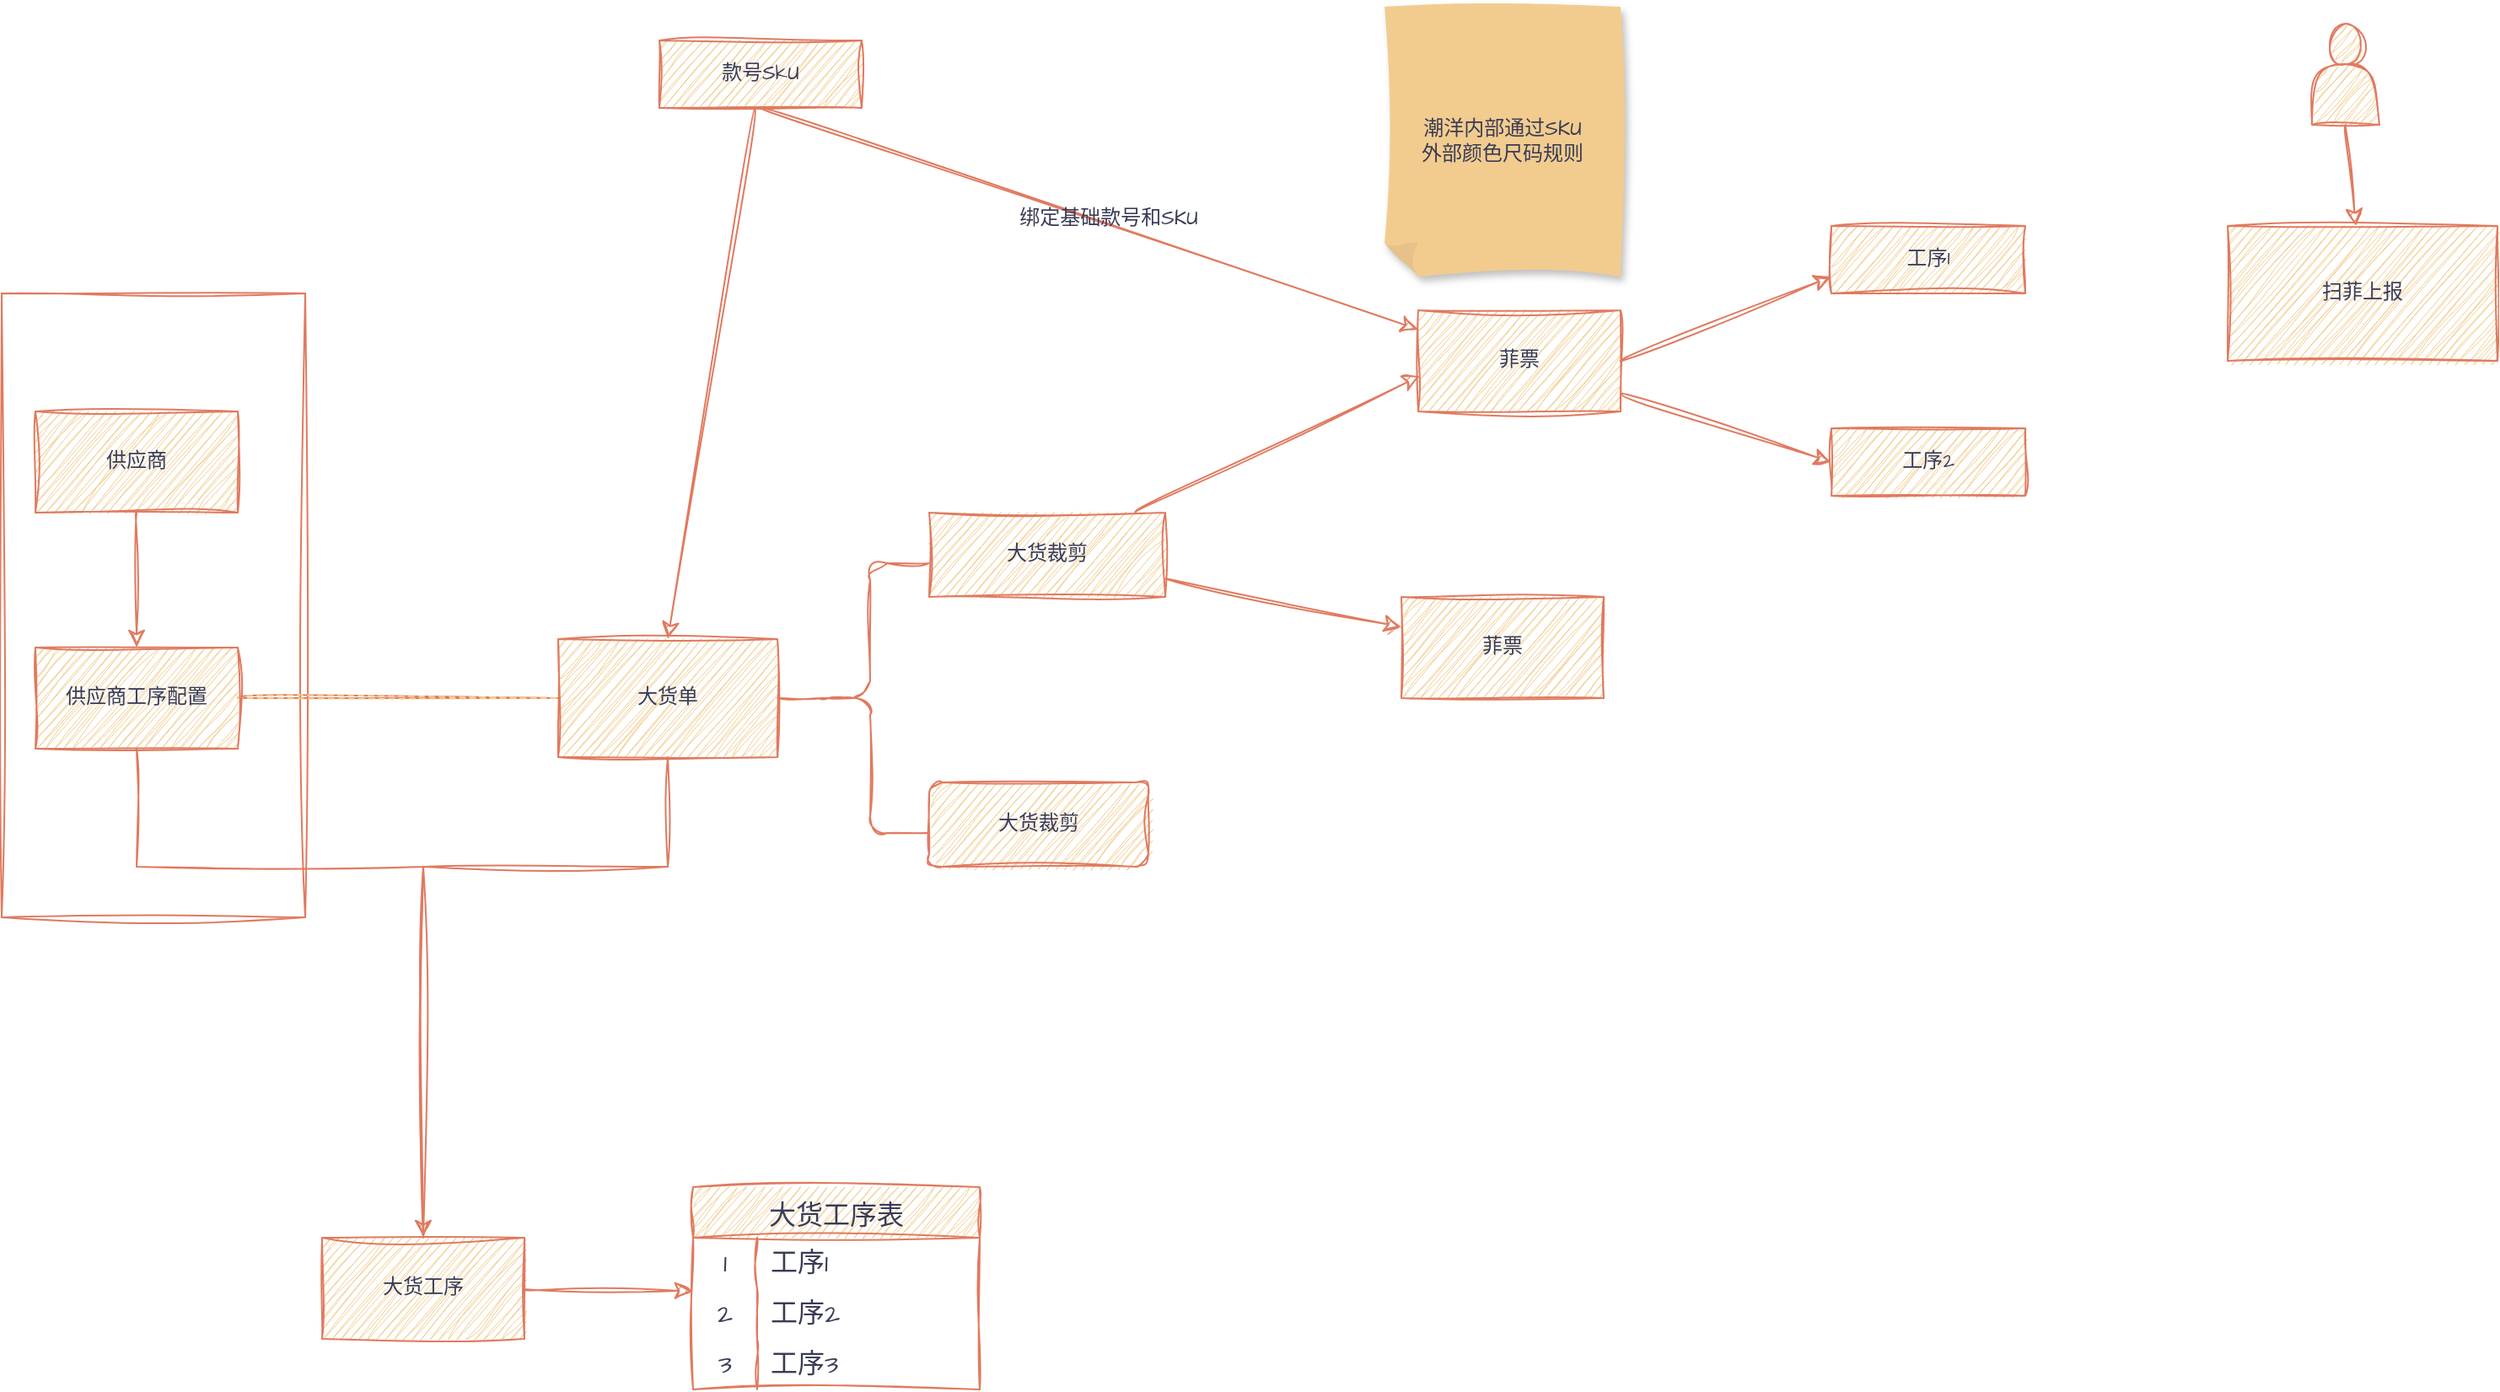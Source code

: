 <mxfile version="27.2.0">
  <diagram name="第 1 页" id="W9jlXEuaU4t_uOBNAHtk">
    <mxGraphModel dx="2466" dy="2002" grid="1" gridSize="10" guides="1" tooltips="1" connect="1" arrows="1" fold="1" page="0" pageScale="1" pageWidth="850" pageHeight="1100" background="none" math="0" shadow="0" adaptiveColors="simple">
      <root>
        <mxCell id="0" />
        <mxCell id="1" parent="0" />
        <mxCell id="cmWE11bbGO-BxmX4DhXF-85" value="" style="shape=table;startSize=0;container=1;collapsible=0;childLayout=tableLayout;sketch=1;hachureGap=4;jiggle=2;curveFitting=1;strokeColor=#E07A5F;fontFamily=Architects Daughter;fontSource=https%3A%2F%2Ffonts.googleapis.com%2Fcss%3Ffamily%3DArchitects%2BDaughter;fontColor=#393C56;fillColor=none;labelBackgroundColor=none;" parent="1" vertex="1">
          <mxGeometry x="-90" y="-500" width="180" height="370" as="geometry" />
        </mxCell>
        <mxCell id="cmWE11bbGO-BxmX4DhXF-86" value="" style="shape=tableRow;horizontal=0;startSize=0;swimlaneHead=0;swimlaneBody=0;strokeColor=#E07A5F;top=0;left=0;bottom=0;right=0;collapsible=0;dropTarget=0;fillColor=none;points=[[0,0.5],[1,0.5]];portConstraint=eastwest;sketch=1;hachureGap=4;jiggle=2;curveFitting=1;fontFamily=Architects Daughter;fontSource=https%3A%2F%2Ffonts.googleapis.com%2Fcss%3Ffamily%3DArchitects%2BDaughter;fontColor=#393C56;labelBackgroundColor=none;" parent="cmWE11bbGO-BxmX4DhXF-85" vertex="1">
          <mxGeometry width="180" height="370" as="geometry" />
        </mxCell>
        <mxCell id="cmWE11bbGO-BxmX4DhXF-87" value="" style="shape=partialRectangle;html=1;whiteSpace=wrap;connectable=0;strokeColor=#E07A5F;overflow=hidden;fillColor=none;top=0;left=0;bottom=0;right=0;pointerEvents=1;sketch=1;hachureGap=4;jiggle=2;curveFitting=1;fontFamily=Architects Daughter;fontSource=https%3A%2F%2Ffonts.googleapis.com%2Fcss%3Ffamily%3DArchitects%2BDaughter;fontColor=#393C56;labelBackgroundColor=none;" parent="cmWE11bbGO-BxmX4DhXF-86" vertex="1">
          <mxGeometry width="180" height="370" as="geometry">
            <mxRectangle width="180" height="370" as="alternateBounds" />
          </mxGeometry>
        </mxCell>
        <mxCell id="cmWE11bbGO-BxmX4DhXF-44" style="edgeStyle=none;curved=1;rounded=0;sketch=1;hachureGap=4;jiggle=2;curveFitting=1;orthogonalLoop=1;jettySize=auto;html=1;exitX=1;exitY=0.5;exitDx=0;exitDy=0;entryX=0;entryY=0.5;entryDx=0;entryDy=0;strokeColor=#E07A5F;fontFamily=Architects Daughter;fontSource=https%3A%2F%2Ffonts.googleapis.com%2Fcss%3Ffamily%3DArchitects%2BDaughter;fontSize=12;fontColor=default;fillColor=#F2CC8F;shape=wire;endArrow=none;endFill=0;dashed=1;shadow=0;flowAnimation=0;labelBackgroundColor=none;" parent="1" source="cmWE11bbGO-BxmX4DhXF-13" target="cmWE11bbGO-BxmX4DhXF-16" edge="1">
          <mxGeometry relative="1" as="geometry" />
        </mxCell>
        <mxCell id="cmWE11bbGO-BxmX4DhXF-50" style="edgeStyle=orthogonalEdgeStyle;rounded=0;sketch=1;hachureGap=4;jiggle=2;curveFitting=1;orthogonalLoop=1;jettySize=auto;html=1;exitX=0.5;exitY=1;exitDx=0;exitDy=0;strokeColor=#E07A5F;fontFamily=Architects Daughter;fontSource=https%3A%2F%2Ffonts.googleapis.com%2Fcss%3Ffamily%3DArchitects%2BDaughter;fontSize=12;fontColor=default;startSize=8;endSize=8;fillColor=#F2CC8F;entryX=0.5;entryY=0;entryDx=0;entryDy=0;labelBackgroundColor=none;" parent="1" source="cmWE11bbGO-BxmX4DhXF-13" target="cmWE11bbGO-BxmX4DhXF-17" edge="1">
          <mxGeometry relative="1" as="geometry">
            <mxPoint x="160" y="50" as="targetPoint" />
            <Array as="points">
              <mxPoint x="-10" y="-160" />
              <mxPoint x="160" y="-160" />
            </Array>
          </mxGeometry>
        </mxCell>
        <mxCell id="cmWE11bbGO-BxmX4DhXF-13" value="供应商工序配置" style="whiteSpace=wrap;html=1;sketch=1;hachureGap=4;jiggle=2;curveFitting=1;strokeColor=#E07A5F;fontFamily=Architects Daughter;fontSource=https%3A%2F%2Ffonts.googleapis.com%2Fcss%3Ffamily%3DArchitects%2BDaughter;fontColor=#393C56;fillColor=#F2CC8F;labelBackgroundColor=none;" parent="1" vertex="1">
          <mxGeometry x="-70" y="-290" width="120" height="60" as="geometry" />
        </mxCell>
        <mxCell id="cmWE11bbGO-BxmX4DhXF-15" style="edgeStyle=none;curved=1;rounded=0;sketch=1;hachureGap=4;jiggle=2;curveFitting=1;orthogonalLoop=1;jettySize=auto;html=1;entryX=0.5;entryY=0;entryDx=0;entryDy=0;strokeColor=#E07A5F;fontFamily=Architects Daughter;fontSource=https%3A%2F%2Ffonts.googleapis.com%2Fcss%3Ffamily%3DArchitects%2BDaughter;fontSize=12;fontColor=default;startSize=8;endSize=8;fillColor=#F2CC8F;labelBackgroundColor=none;" parent="1" source="cmWE11bbGO-BxmX4DhXF-14" target="cmWE11bbGO-BxmX4DhXF-13" edge="1">
          <mxGeometry relative="1" as="geometry" />
        </mxCell>
        <mxCell id="cmWE11bbGO-BxmX4DhXF-14" value="供应商" style="whiteSpace=wrap;html=1;sketch=1;hachureGap=4;jiggle=2;curveFitting=1;strokeColor=#E07A5F;fontFamily=Architects Daughter;fontSource=https%3A%2F%2Ffonts.googleapis.com%2Fcss%3Ffamily%3DArchitects%2BDaughter;fontColor=#393C56;fillColor=#F2CC8F;labelBackgroundColor=none;" parent="1" vertex="1">
          <mxGeometry x="-70" y="-430" width="120" height="60" as="geometry" />
        </mxCell>
        <mxCell id="cmWE11bbGO-BxmX4DhXF-16" value="大货单" style="rounded=0;whiteSpace=wrap;html=1;sketch=1;hachureGap=4;jiggle=2;curveFitting=1;strokeColor=#E07A5F;fontFamily=Architects Daughter;fontSource=https%3A%2F%2Ffonts.googleapis.com%2Fcss%3Ffamily%3DArchitects%2BDaughter;fontColor=#393C56;fillColor=#F2CC8F;labelBackgroundColor=none;" parent="1" vertex="1">
          <mxGeometry x="240" y="-295" width="130" height="70" as="geometry" />
        </mxCell>
        <mxCell id="cmWE11bbGO-BxmX4DhXF-17" value="大货工序" style="whiteSpace=wrap;html=1;fontFamily=Architects Daughter;fillColor=#F2CC8F;strokeColor=#E07A5F;fontColor=#393C56;rounded=0;sketch=1;hachureGap=4;jiggle=2;curveFitting=1;fontSource=https%3A%2F%2Ffonts.googleapis.com%2Fcss%3Ffamily%3DArchitects%2BDaughter;labelBackgroundColor=none;" parent="1" vertex="1">
          <mxGeometry x="100" y="60" width="120" height="60" as="geometry" />
        </mxCell>
        <mxCell id="cmWE11bbGO-BxmX4DhXF-51" style="edgeStyle=orthogonalEdgeStyle;rounded=0;sketch=1;hachureGap=4;jiggle=2;curveFitting=1;orthogonalLoop=1;jettySize=auto;html=1;exitX=0.5;exitY=1;exitDx=0;exitDy=0;strokeColor=#E07A5F;fontFamily=Architects Daughter;fontSource=https%3A%2F%2Ffonts.googleapis.com%2Fcss%3Ffamily%3DArchitects%2BDaughter;fontSize=12;fontColor=default;startSize=8;endSize=8;fillColor=#F2CC8F;endArrow=none;endFill=0;entryX=0.5;entryY=0;entryDx=0;entryDy=0;labelBackgroundColor=none;" parent="1" source="cmWE11bbGO-BxmX4DhXF-16" target="cmWE11bbGO-BxmX4DhXF-17" edge="1">
          <mxGeometry relative="1" as="geometry">
            <mxPoint x="161" y="-84" as="targetPoint" />
            <Array as="points">
              <mxPoint x="305" y="-160" />
              <mxPoint x="160" y="-160" />
            </Array>
          </mxGeometry>
        </mxCell>
        <mxCell id="cmWE11bbGO-BxmX4DhXF-54" style="edgeStyle=none;curved=1;rounded=0;sketch=1;hachureGap=4;jiggle=2;curveFitting=1;orthogonalLoop=1;jettySize=auto;html=1;exitX=0.1;exitY=0.5;exitDx=0;exitDy=0;exitPerimeter=0;entryX=1;entryY=0.5;entryDx=0;entryDy=0;strokeColor=#E07A5F;fontFamily=Architects Daughter;fontSource=https%3A%2F%2Ffonts.googleapis.com%2Fcss%3Ffamily%3DArchitects%2BDaughter;fontSize=12;fontColor=default;startSize=8;endSize=8;fillColor=#F2CC8F;endArrow=none;endFill=0;labelBackgroundColor=none;" parent="1" source="cmWE11bbGO-BxmX4DhXF-53" target="cmWE11bbGO-BxmX4DhXF-16" edge="1">
          <mxGeometry relative="1" as="geometry">
            <Array as="points">
              <mxPoint x="380" y="-260" />
            </Array>
          </mxGeometry>
        </mxCell>
        <mxCell id="cmWE11bbGO-BxmX4DhXF-53" value="" style="shape=curlyBracket;whiteSpace=wrap;html=1;rounded=1;labelPosition=left;verticalLabelPosition=middle;align=right;verticalAlign=middle;sketch=1;hachureGap=4;jiggle=2;curveFitting=1;strokeColor=#E07A5F;fontFamily=Architects Daughter;fontSource=https%3A%2F%2Ffonts.googleapis.com%2Fcss%3Ffamily%3DArchitects%2BDaughter;fontColor=#393C56;fillColor=#F2CC8F;labelBackgroundColor=none;" parent="1" vertex="1">
          <mxGeometry x="390" y="-340" width="70" height="160" as="geometry" />
        </mxCell>
        <mxCell id="cmWE11bbGO-BxmX4DhXF-55" value="大货裁剪" style="whiteSpace=wrap;html=1;fontFamily=Architects Daughter;align=center;fillColor=#F2CC8F;strokeColor=#E07A5F;fontColor=#393C56;rounded=1;sketch=1;hachureGap=4;jiggle=2;curveFitting=1;fontSource=https%3A%2F%2Ffonts.googleapis.com%2Fcss%3Ffamily%3DArchitects%2BDaughter;labelBackgroundColor=none;" parent="1" vertex="1">
          <mxGeometry x="460" y="-210" width="130" height="50" as="geometry" />
        </mxCell>
        <mxCell id="cmWE11bbGO-BxmX4DhXF-61" value="" style="edgeStyle=none;curved=1;rounded=0;sketch=1;hachureGap=4;jiggle=2;curveFitting=1;orthogonalLoop=1;jettySize=auto;html=1;strokeColor=#E07A5F;fontFamily=Architects Daughter;fontSource=https%3A%2F%2Ffonts.googleapis.com%2Fcss%3Ffamily%3DArchitects%2BDaughter;fontSize=12;fontColor=default;startSize=8;endSize=8;fillColor=#F2CC8F;entryX=0.008;entryY=0.65;entryDx=0;entryDy=0;entryPerimeter=0;labelBackgroundColor=none;" parent="1" source="cmWE11bbGO-BxmX4DhXF-57" target="cmWE11bbGO-BxmX4DhXF-60" edge="1">
          <mxGeometry relative="1" as="geometry" />
        </mxCell>
        <mxCell id="cmWE11bbGO-BxmX4DhXF-64" value="" style="edgeStyle=none;curved=1;rounded=0;sketch=1;hachureGap=4;jiggle=2;curveFitting=1;orthogonalLoop=1;jettySize=auto;html=1;strokeColor=#E07A5F;fontFamily=Architects Daughter;fontSource=https%3A%2F%2Ffonts.googleapis.com%2Fcss%3Ffamily%3DArchitects%2BDaughter;fontSize=12;fontColor=default;startSize=8;endSize=8;fillColor=#F2CC8F;labelBackgroundColor=none;" parent="1" source="cmWE11bbGO-BxmX4DhXF-57" target="cmWE11bbGO-BxmX4DhXF-63" edge="1">
          <mxGeometry relative="1" as="geometry" />
        </mxCell>
        <mxCell id="cmWE11bbGO-BxmX4DhXF-57" value="大货裁剪" style="whiteSpace=wrap;html=1;sketch=1;hachureGap=4;jiggle=2;curveFitting=1;strokeColor=#E07A5F;fontFamily=Architects Daughter;fontSource=https%3A%2F%2Ffonts.googleapis.com%2Fcss%3Ffamily%3DArchitects%2BDaughter;fontColor=#393C56;fillColor=#F2CC8F;labelBackgroundColor=none;" parent="1" vertex="1">
          <mxGeometry x="460" y="-370" width="140" height="50" as="geometry" />
        </mxCell>
        <mxCell id="cmWE11bbGO-BxmX4DhXF-79" style="edgeStyle=none;curved=1;rounded=0;sketch=1;hachureGap=4;jiggle=2;curveFitting=1;orthogonalLoop=1;jettySize=auto;html=1;exitX=1;exitY=0.5;exitDx=0;exitDy=0;entryX=0;entryY=0.75;entryDx=0;entryDy=0;strokeColor=#E07A5F;fontFamily=Architects Daughter;fontSource=https%3A%2F%2Ffonts.googleapis.com%2Fcss%3Ffamily%3DArchitects%2BDaughter;fontSize=12;fontColor=default;startSize=8;endSize=8;fillColor=#F2CC8F;labelBackgroundColor=none;" parent="1" source="cmWE11bbGO-BxmX4DhXF-60" target="cmWE11bbGO-BxmX4DhXF-76" edge="1">
          <mxGeometry relative="1" as="geometry" />
        </mxCell>
        <mxCell id="cmWE11bbGO-BxmX4DhXF-80" style="edgeStyle=none;curved=1;rounded=0;sketch=1;hachureGap=4;jiggle=2;curveFitting=1;orthogonalLoop=1;jettySize=auto;html=1;entryX=0;entryY=0.5;entryDx=0;entryDy=0;strokeColor=#E07A5F;fontFamily=Architects Daughter;fontSource=https%3A%2F%2Ffonts.googleapis.com%2Fcss%3Ffamily%3DArchitects%2BDaughter;fontSize=12;fontColor=default;startSize=8;endSize=8;fillColor=#F2CC8F;labelBackgroundColor=none;" parent="1" source="cmWE11bbGO-BxmX4DhXF-60" target="cmWE11bbGO-BxmX4DhXF-77" edge="1">
          <mxGeometry relative="1" as="geometry" />
        </mxCell>
        <mxCell id="cmWE11bbGO-BxmX4DhXF-60" value="菲票" style="whiteSpace=wrap;html=1;fontFamily=Architects Daughter;fillColor=#F2CC8F;strokeColor=#E07A5F;fontColor=#393C56;sketch=1;hachureGap=4;jiggle=2;curveFitting=1;fontSource=https%3A%2F%2Ffonts.googleapis.com%2Fcss%3Ffamily%3DArchitects%2BDaughter;labelBackgroundColor=none;" parent="1" vertex="1">
          <mxGeometry x="750" y="-490" width="120" height="60" as="geometry" />
        </mxCell>
        <mxCell id="cmWE11bbGO-BxmX4DhXF-63" value="菲票" style="whiteSpace=wrap;html=1;fontFamily=Architects Daughter;fillColor=#F2CC8F;strokeColor=#E07A5F;fontColor=#393C56;sketch=1;hachureGap=4;jiggle=2;curveFitting=1;fontSource=https%3A%2F%2Ffonts.googleapis.com%2Fcss%3Ffamily%3DArchitects%2BDaughter;labelBackgroundColor=none;" parent="1" vertex="1">
          <mxGeometry x="740" y="-320" width="120" height="60" as="geometry" />
        </mxCell>
        <mxCell id="cmWE11bbGO-BxmX4DhXF-67" style="edgeStyle=none;curved=1;rounded=0;sketch=1;hachureGap=4;jiggle=2;curveFitting=1;orthogonalLoop=1;jettySize=auto;html=1;entryX=0.5;entryY=0;entryDx=0;entryDy=0;strokeColor=#E07A5F;fontFamily=Architects Daughter;fontSource=https%3A%2F%2Ffonts.googleapis.com%2Fcss%3Ffamily%3DArchitects%2BDaughter;fontSize=12;fontColor=default;startSize=8;endSize=8;fillColor=#F2CC8F;labelBackgroundColor=none;" parent="1" source="cmWE11bbGO-BxmX4DhXF-66" target="cmWE11bbGO-BxmX4DhXF-16" edge="1">
          <mxGeometry relative="1" as="geometry" />
        </mxCell>
        <mxCell id="cmWE11bbGO-BxmX4DhXF-68" style="edgeStyle=none;curved=1;rounded=0;sketch=1;hachureGap=4;jiggle=2;curveFitting=1;orthogonalLoop=1;jettySize=auto;html=1;entryX=0.5;entryY=0;entryDx=0;entryDy=0;strokeColor=#E07A5F;fontFamily=Architects Daughter;fontSource=https%3A%2F%2Ffonts.googleapis.com%2Fcss%3Ffamily%3DArchitects%2BDaughter;fontSize=12;fontColor=default;startSize=8;endSize=8;fillColor=#F2CC8F;exitX=0.5;exitY=1;exitDx=0;exitDy=0;labelBackgroundColor=none;" parent="1" source="cmWE11bbGO-BxmX4DhXF-66" edge="1">
          <mxGeometry relative="1" as="geometry">
            <mxPoint x="360" y="-600.003" as="sourcePoint" />
            <mxPoint x="750" y="-478.67" as="targetPoint" />
          </mxGeometry>
        </mxCell>
        <mxCell id="cmWE11bbGO-BxmX4DhXF-69" value="" style="edgeLabel;html=1;align=center;verticalAlign=middle;resizable=0;points=[];fontSize=12;sketch=1;hachureGap=4;jiggle=2;curveFitting=1;strokeColor=#E07A5F;fontFamily=Architects Daughter;fontSource=https%3A%2F%2Ffonts.googleapis.com%2Fcss%3Ffamily%3DArchitects%2BDaughter;fontColor=#393C56;fillColor=#F2CC8F;labelBackgroundColor=none;" parent="cmWE11bbGO-BxmX4DhXF-68" vertex="1" connectable="0">
          <mxGeometry x="0.214" y="3" relative="1" as="geometry">
            <mxPoint as="offset" />
          </mxGeometry>
        </mxCell>
        <mxCell id="cmWE11bbGO-BxmX4DhXF-70" value="绑定基础款号和SKU" style="edgeLabel;html=1;align=center;verticalAlign=middle;resizable=0;points=[];fontSize=12;sketch=1;hachureGap=4;jiggle=2;curveFitting=1;strokeColor=#E07A5F;fontFamily=Architects Daughter;fontSource=https%3A%2F%2Ffonts.googleapis.com%2Fcss%3Ffamily%3DArchitects%2BDaughter;fontColor=#393C56;fillColor=#F2CC8F;labelBackgroundColor=none;" parent="cmWE11bbGO-BxmX4DhXF-68" vertex="1" connectable="0">
          <mxGeometry x="0.049" y="3" relative="1" as="geometry">
            <mxPoint as="offset" />
          </mxGeometry>
        </mxCell>
        <mxCell id="cmWE11bbGO-BxmX4DhXF-66" value="款号SkU" style="rounded=0;whiteSpace=wrap;html=1;sketch=1;hachureGap=4;jiggle=2;curveFitting=1;strokeColor=#E07A5F;fontFamily=Architects Daughter;fontSource=https%3A%2F%2Ffonts.googleapis.com%2Fcss%3Ffamily%3DArchitects%2BDaughter;fontColor=#393C56;fillColor=#F2CC8F;labelBackgroundColor=none;" parent="1" vertex="1">
          <mxGeometry x="300" y="-650" width="120" height="40" as="geometry" />
        </mxCell>
        <mxCell id="cmWE11bbGO-BxmX4DhXF-74" value="潮洋内部通过SKU&lt;div&gt;外部颜色尺码规则&lt;/div&gt;" style="shape=note;whiteSpace=wrap;html=1;backgroundOutline=1;fontColor=#393C56;darkOpacity=0.05;fillColor=#F2CC8F;strokeColor=none;fillStyle=solid;direction=west;gradientDirection=north;shadow=1;size=20;pointerEvents=1;sketch=1;hachureGap=4;jiggle=2;curveFitting=1;fontFamily=Architects Daughter;fontSource=https%3A%2F%2Ffonts.googleapis.com%2Fcss%3Ffamily%3DArchitects%2BDaughter;labelBackgroundColor=none;" parent="1" vertex="1">
          <mxGeometry x="730" y="-670" width="140" height="160" as="geometry" />
        </mxCell>
        <mxCell id="cmWE11bbGO-BxmX4DhXF-75" value="扫菲上报" style="rounded=0;whiteSpace=wrap;html=1;sketch=1;hachureGap=4;jiggle=2;curveFitting=1;strokeColor=#E07A5F;fontFamily=Architects Daughter;fontSource=https%3A%2F%2Ffonts.googleapis.com%2Fcss%3Ffamily%3DArchitects%2BDaughter;fontColor=#393C56;fillColor=#F2CC8F;labelBackgroundColor=none;" parent="1" vertex="1">
          <mxGeometry x="1230" y="-540" width="160" height="80" as="geometry" />
        </mxCell>
        <mxCell id="cmWE11bbGO-BxmX4DhXF-76" value="工序1" style="rounded=0;whiteSpace=wrap;html=1;sketch=1;hachureGap=4;jiggle=2;curveFitting=1;strokeColor=#E07A5F;fontFamily=Architects Daughter;fontSource=https%3A%2F%2Ffonts.googleapis.com%2Fcss%3Ffamily%3DArchitects%2BDaughter;fontColor=#393C56;fillColor=#F2CC8F;labelBackgroundColor=none;" parent="1" vertex="1">
          <mxGeometry x="995" y="-540" width="115" height="40" as="geometry" />
        </mxCell>
        <mxCell id="cmWE11bbGO-BxmX4DhXF-77" value="工序2" style="rounded=0;whiteSpace=wrap;html=1;sketch=1;hachureGap=4;jiggle=2;curveFitting=1;strokeColor=#E07A5F;fontFamily=Architects Daughter;fontSource=https%3A%2F%2Ffonts.googleapis.com%2Fcss%3Ffamily%3DArchitects%2BDaughter;fontColor=#393C56;fillColor=#F2CC8F;labelBackgroundColor=none;" parent="1" vertex="1">
          <mxGeometry x="995" y="-420" width="115" height="40" as="geometry" />
        </mxCell>
        <mxCell id="cmWE11bbGO-BxmX4DhXF-95" value="大货工序表" style="shape=table;startSize=30;container=1;collapsible=0;childLayout=tableLayout;fixedRows=1;rowLines=0;fontStyle=0;strokeColor=#E07A5F;fontSize=16;sketch=1;hachureGap=4;jiggle=2;curveFitting=1;fontFamily=Architects Daughter;fontSource=https%3A%2F%2Ffonts.googleapis.com%2Fcss%3Ffamily%3DArchitects%2BDaughter;fontColor=#393C56;fillColor=#F2CC8F;labelBackgroundColor=none;" parent="1" vertex="1">
          <mxGeometry x="320" y="30" width="170" height="120" as="geometry" />
        </mxCell>
        <mxCell id="cmWE11bbGO-BxmX4DhXF-96" value="" style="shape=tableRow;horizontal=0;startSize=0;swimlaneHead=0;swimlaneBody=0;top=0;left=0;bottom=0;right=0;collapsible=0;dropTarget=0;fillColor=none;points=[[0,0.5],[1,0.5]];portConstraint=eastwest;strokeColor=#E07A5F;fontSize=16;sketch=1;hachureGap=4;jiggle=2;curveFitting=1;fontFamily=Architects Daughter;fontSource=https%3A%2F%2Ffonts.googleapis.com%2Fcss%3Ffamily%3DArchitects%2BDaughter;fontColor=#393C56;labelBackgroundColor=none;" parent="cmWE11bbGO-BxmX4DhXF-95" vertex="1">
          <mxGeometry y="30" width="170" height="30" as="geometry" />
        </mxCell>
        <mxCell id="cmWE11bbGO-BxmX4DhXF-97" value="1" style="shape=partialRectangle;html=1;whiteSpace=wrap;connectable=0;fillColor=none;top=0;left=0;bottom=0;right=0;overflow=hidden;pointerEvents=1;strokeColor=#E07A5F;fontSize=16;sketch=1;hachureGap=4;jiggle=2;curveFitting=1;fontFamily=Architects Daughter;fontSource=https%3A%2F%2Ffonts.googleapis.com%2Fcss%3Ffamily%3DArchitects%2BDaughter;fontColor=#393C56;labelBackgroundColor=none;" parent="cmWE11bbGO-BxmX4DhXF-96" vertex="1">
          <mxGeometry width="38" height="30" as="geometry">
            <mxRectangle width="38" height="30" as="alternateBounds" />
          </mxGeometry>
        </mxCell>
        <mxCell id="cmWE11bbGO-BxmX4DhXF-98" value="工序1" style="shape=partialRectangle;html=1;whiteSpace=wrap;connectable=0;fillColor=none;top=0;left=0;bottom=0;right=0;align=left;spacingLeft=6;overflow=hidden;strokeColor=#E07A5F;fontSize=16;sketch=1;hachureGap=4;jiggle=2;curveFitting=1;fontFamily=Architects Daughter;fontSource=https%3A%2F%2Ffonts.googleapis.com%2Fcss%3Ffamily%3DArchitects%2BDaughter;fontColor=#393C56;labelBackgroundColor=none;" parent="cmWE11bbGO-BxmX4DhXF-96" vertex="1">
          <mxGeometry x="38" width="132" height="30" as="geometry">
            <mxRectangle width="132" height="30" as="alternateBounds" />
          </mxGeometry>
        </mxCell>
        <mxCell id="cmWE11bbGO-BxmX4DhXF-99" value="" style="shape=tableRow;horizontal=0;startSize=0;swimlaneHead=0;swimlaneBody=0;top=0;left=0;bottom=0;right=0;collapsible=0;dropTarget=0;fillColor=none;points=[[0,0.5],[1,0.5]];portConstraint=eastwest;strokeColor=#E07A5F;fontSize=16;sketch=1;hachureGap=4;jiggle=2;curveFitting=1;fontFamily=Architects Daughter;fontSource=https%3A%2F%2Ffonts.googleapis.com%2Fcss%3Ffamily%3DArchitects%2BDaughter;fontColor=#393C56;labelBackgroundColor=none;" parent="cmWE11bbGO-BxmX4DhXF-95" vertex="1">
          <mxGeometry y="60" width="170" height="30" as="geometry" />
        </mxCell>
        <mxCell id="cmWE11bbGO-BxmX4DhXF-100" value="2" style="shape=partialRectangle;html=1;whiteSpace=wrap;connectable=0;fillColor=none;top=0;left=0;bottom=0;right=0;overflow=hidden;strokeColor=#E07A5F;fontSize=16;sketch=1;hachureGap=4;jiggle=2;curveFitting=1;fontFamily=Architects Daughter;fontSource=https%3A%2F%2Ffonts.googleapis.com%2Fcss%3Ffamily%3DArchitects%2BDaughter;fontColor=#393C56;labelBackgroundColor=none;" parent="cmWE11bbGO-BxmX4DhXF-99" vertex="1">
          <mxGeometry width="38" height="30" as="geometry">
            <mxRectangle width="38" height="30" as="alternateBounds" />
          </mxGeometry>
        </mxCell>
        <mxCell id="cmWE11bbGO-BxmX4DhXF-101" value="工序2" style="shape=partialRectangle;html=1;whiteSpace=wrap;connectable=0;fillColor=none;top=0;left=0;bottom=0;right=0;align=left;spacingLeft=6;overflow=hidden;strokeColor=#E07A5F;fontSize=16;sketch=1;hachureGap=4;jiggle=2;curveFitting=1;fontFamily=Architects Daughter;fontSource=https%3A%2F%2Ffonts.googleapis.com%2Fcss%3Ffamily%3DArchitects%2BDaughter;fontColor=#393C56;labelBackgroundColor=none;" parent="cmWE11bbGO-BxmX4DhXF-99" vertex="1">
          <mxGeometry x="38" width="132" height="30" as="geometry">
            <mxRectangle width="132" height="30" as="alternateBounds" />
          </mxGeometry>
        </mxCell>
        <mxCell id="cmWE11bbGO-BxmX4DhXF-102" value="" style="shape=tableRow;horizontal=0;startSize=0;swimlaneHead=0;swimlaneBody=0;top=0;left=0;bottom=0;right=0;collapsible=0;dropTarget=0;fillColor=none;points=[[0,0.5],[1,0.5]];portConstraint=eastwest;strokeColor=#E07A5F;fontSize=16;sketch=1;hachureGap=4;jiggle=2;curveFitting=1;fontFamily=Architects Daughter;fontSource=https%3A%2F%2Ffonts.googleapis.com%2Fcss%3Ffamily%3DArchitects%2BDaughter;fontColor=#393C56;labelBackgroundColor=none;" parent="cmWE11bbGO-BxmX4DhXF-95" vertex="1">
          <mxGeometry y="90" width="170" height="30" as="geometry" />
        </mxCell>
        <mxCell id="cmWE11bbGO-BxmX4DhXF-103" value="3" style="shape=partialRectangle;html=1;whiteSpace=wrap;connectable=0;fillColor=none;top=0;left=0;bottom=0;right=0;overflow=hidden;strokeColor=#E07A5F;fontSize=16;sketch=1;hachureGap=4;jiggle=2;curveFitting=1;fontFamily=Architects Daughter;fontSource=https%3A%2F%2Ffonts.googleapis.com%2Fcss%3Ffamily%3DArchitects%2BDaughter;fontColor=#393C56;labelBackgroundColor=none;" parent="cmWE11bbGO-BxmX4DhXF-102" vertex="1">
          <mxGeometry width="38" height="30" as="geometry">
            <mxRectangle width="38" height="30" as="alternateBounds" />
          </mxGeometry>
        </mxCell>
        <mxCell id="cmWE11bbGO-BxmX4DhXF-104" value="工序3" style="shape=partialRectangle;html=1;whiteSpace=wrap;connectable=0;fillColor=none;top=0;left=0;bottom=0;right=0;align=left;spacingLeft=6;overflow=hidden;strokeColor=#E07A5F;fontSize=16;sketch=1;hachureGap=4;jiggle=2;curveFitting=1;fontFamily=Architects Daughter;fontSource=https%3A%2F%2Ffonts.googleapis.com%2Fcss%3Ffamily%3DArchitects%2BDaughter;fontColor=#393C56;labelBackgroundColor=none;" parent="cmWE11bbGO-BxmX4DhXF-102" vertex="1">
          <mxGeometry x="38" width="132" height="30" as="geometry">
            <mxRectangle width="132" height="30" as="alternateBounds" />
          </mxGeometry>
        </mxCell>
        <mxCell id="cmWE11bbGO-BxmX4DhXF-105" style="edgeStyle=none;curved=1;rounded=0;sketch=1;hachureGap=4;jiggle=2;curveFitting=1;orthogonalLoop=1;jettySize=auto;html=1;entryX=-0.003;entryY=0.051;entryDx=0;entryDy=0;entryPerimeter=0;strokeColor=#E07A5F;fontFamily=Architects Daughter;fontSource=https%3A%2F%2Ffonts.googleapis.com%2Fcss%3Ffamily%3DArchitects%2BDaughter;fontSize=12;fontColor=default;startSize=8;endSize=8;fillColor=#F2CC8F;labelBackgroundColor=none;" parent="1" source="cmWE11bbGO-BxmX4DhXF-17" target="cmWE11bbGO-BxmX4DhXF-99" edge="1">
          <mxGeometry relative="1" as="geometry" />
        </mxCell>
        <mxCell id="cmWE11bbGO-BxmX4DhXF-107" style="edgeStyle=none;curved=1;rounded=0;sketch=1;hachureGap=4;jiggle=2;curveFitting=1;orthogonalLoop=1;jettySize=auto;html=1;exitX=0.5;exitY=1;exitDx=0;exitDy=0;strokeColor=#E07A5F;fontFamily=Architects Daughter;fontSource=https%3A%2F%2Ffonts.googleapis.com%2Fcss%3Ffamily%3DArchitects%2BDaughter;fontSize=12;fontColor=default;startSize=8;endSize=8;fillColor=#F2CC8F;labelBackgroundColor=none;" parent="1" source="cmWE11bbGO-BxmX4DhXF-106" target="cmWE11bbGO-BxmX4DhXF-75" edge="1">
          <mxGeometry relative="1" as="geometry" />
        </mxCell>
        <mxCell id="cmWE11bbGO-BxmX4DhXF-106" value="" style="shape=actor;whiteSpace=wrap;html=1;sketch=1;hachureGap=4;jiggle=2;curveFitting=1;strokeColor=#E07A5F;fontFamily=Architects Daughter;fontSource=https%3A%2F%2Ffonts.googleapis.com%2Fcss%3Ffamily%3DArchitects%2BDaughter;fontColor=#393C56;fillColor=#F2CC8F;labelBackgroundColor=none;" parent="1" vertex="1">
          <mxGeometry x="1280" y="-660" width="40" height="60" as="geometry" />
        </mxCell>
      </root>
    </mxGraphModel>
  </diagram>
</mxfile>
